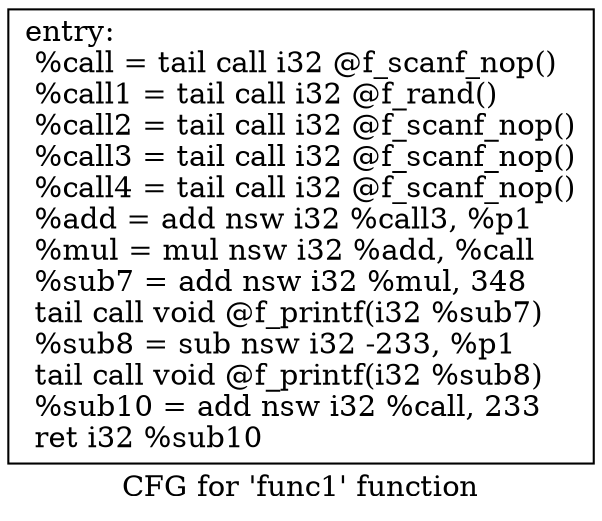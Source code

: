 digraph "CFG for 'func1' function" {
	label="CFG for 'func1' function";

	Node0x55e35e9dce00 [shape=record,label="{entry:\l  %call = tail call i32 @f_scanf_nop()\l  %call1 = tail call i32 @f_rand()\l  %call2 = tail call i32 @f_scanf_nop()\l  %call3 = tail call i32 @f_scanf_nop()\l  %call4 = tail call i32 @f_scanf_nop()\l  %add = add nsw i32 %call3, %p1\l  %mul = mul nsw i32 %add, %call\l  %sub7 = add nsw i32 %mul, 348\l  tail call void @f_printf(i32 %sub7)\l  %sub8 = sub nsw i32 -233, %p1\l  tail call void @f_printf(i32 %sub8)\l  %sub10 = add nsw i32 %call, 233\l  ret i32 %sub10\l}"];
}
